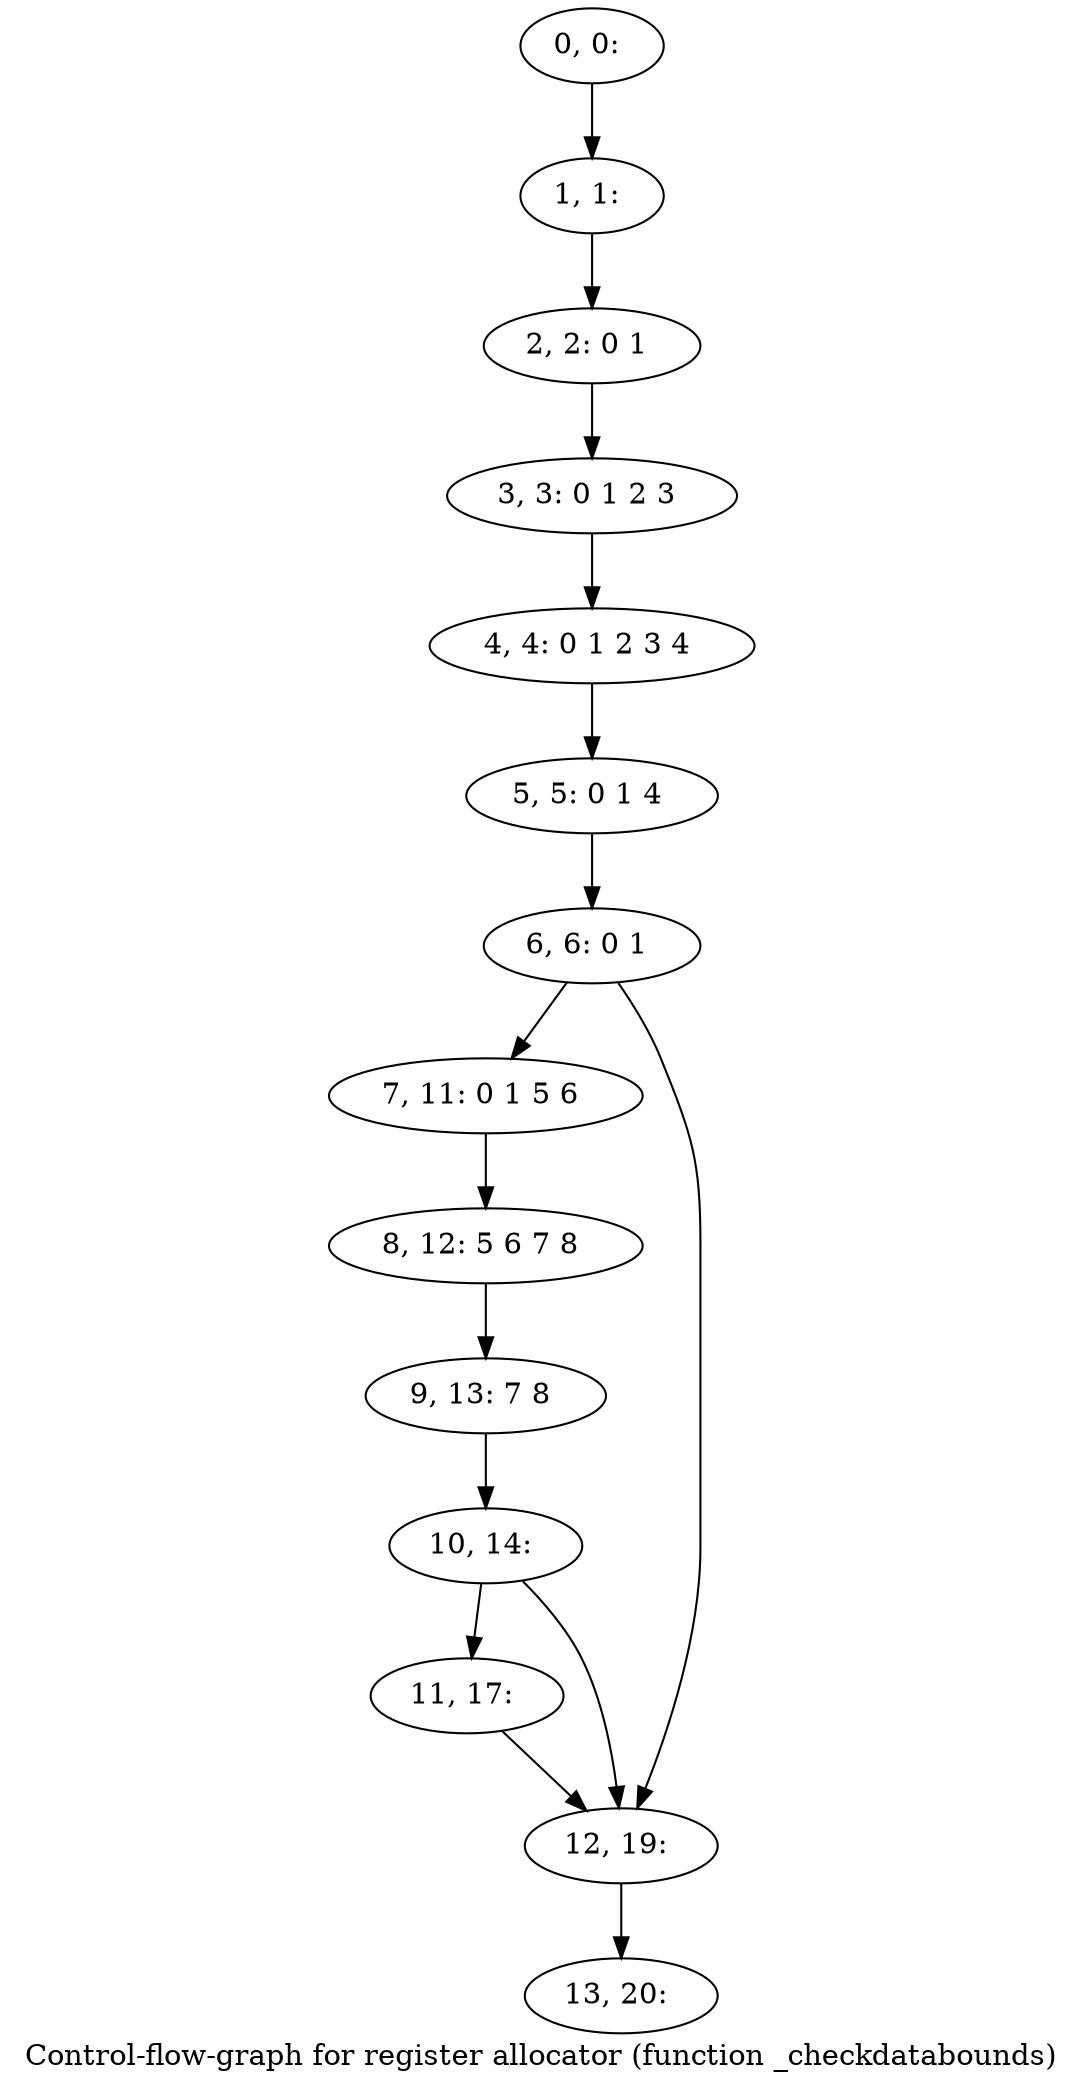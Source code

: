 digraph G {
graph [label="Control-flow-graph for register allocator (function _checkdatabounds)"]
0[label="0, 0: "];
1[label="1, 1: "];
2[label="2, 2: 0 1 "];
3[label="3, 3: 0 1 2 3 "];
4[label="4, 4: 0 1 2 3 4 "];
5[label="5, 5: 0 1 4 "];
6[label="6, 6: 0 1 "];
7[label="7, 11: 0 1 5 6 "];
8[label="8, 12: 5 6 7 8 "];
9[label="9, 13: 7 8 "];
10[label="10, 14: "];
11[label="11, 17: "];
12[label="12, 19: "];
13[label="13, 20: "];
0->1 ;
1->2 ;
2->3 ;
3->4 ;
4->5 ;
5->6 ;
6->7 ;
6->12 ;
7->8 ;
8->9 ;
9->10 ;
10->11 ;
10->12 ;
11->12 ;
12->13 ;
}
